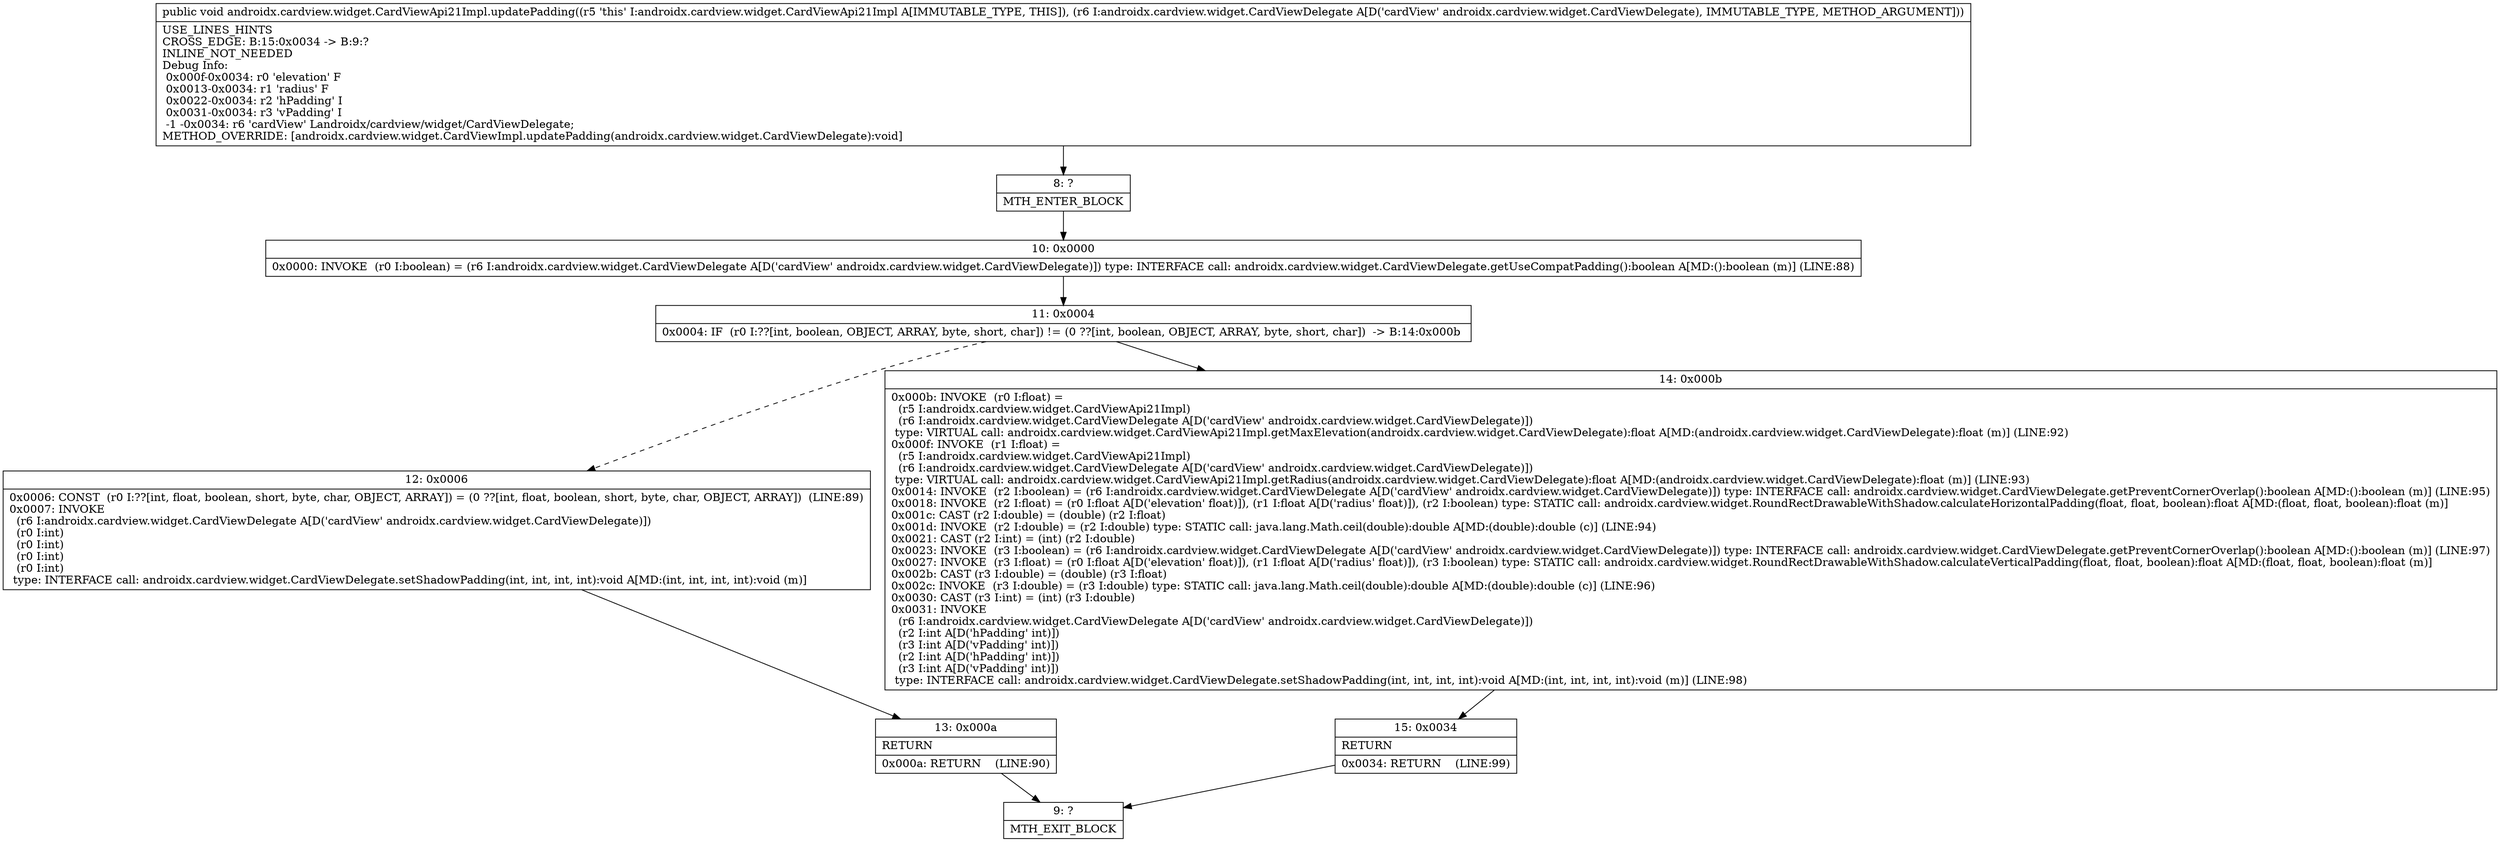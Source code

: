 digraph "CFG forandroidx.cardview.widget.CardViewApi21Impl.updatePadding(Landroidx\/cardview\/widget\/CardViewDelegate;)V" {
Node_8 [shape=record,label="{8\:\ ?|MTH_ENTER_BLOCK\l}"];
Node_10 [shape=record,label="{10\:\ 0x0000|0x0000: INVOKE  (r0 I:boolean) = (r6 I:androidx.cardview.widget.CardViewDelegate A[D('cardView' androidx.cardview.widget.CardViewDelegate)]) type: INTERFACE call: androidx.cardview.widget.CardViewDelegate.getUseCompatPadding():boolean A[MD:():boolean (m)] (LINE:88)\l}"];
Node_11 [shape=record,label="{11\:\ 0x0004|0x0004: IF  (r0 I:??[int, boolean, OBJECT, ARRAY, byte, short, char]) != (0 ??[int, boolean, OBJECT, ARRAY, byte, short, char])  \-\> B:14:0x000b \l}"];
Node_12 [shape=record,label="{12\:\ 0x0006|0x0006: CONST  (r0 I:??[int, float, boolean, short, byte, char, OBJECT, ARRAY]) = (0 ??[int, float, boolean, short, byte, char, OBJECT, ARRAY])  (LINE:89)\l0x0007: INVOKE  \l  (r6 I:androidx.cardview.widget.CardViewDelegate A[D('cardView' androidx.cardview.widget.CardViewDelegate)])\l  (r0 I:int)\l  (r0 I:int)\l  (r0 I:int)\l  (r0 I:int)\l type: INTERFACE call: androidx.cardview.widget.CardViewDelegate.setShadowPadding(int, int, int, int):void A[MD:(int, int, int, int):void (m)]\l}"];
Node_13 [shape=record,label="{13\:\ 0x000a|RETURN\l|0x000a: RETURN    (LINE:90)\l}"];
Node_9 [shape=record,label="{9\:\ ?|MTH_EXIT_BLOCK\l}"];
Node_14 [shape=record,label="{14\:\ 0x000b|0x000b: INVOKE  (r0 I:float) = \l  (r5 I:androidx.cardview.widget.CardViewApi21Impl)\l  (r6 I:androidx.cardview.widget.CardViewDelegate A[D('cardView' androidx.cardview.widget.CardViewDelegate)])\l type: VIRTUAL call: androidx.cardview.widget.CardViewApi21Impl.getMaxElevation(androidx.cardview.widget.CardViewDelegate):float A[MD:(androidx.cardview.widget.CardViewDelegate):float (m)] (LINE:92)\l0x000f: INVOKE  (r1 I:float) = \l  (r5 I:androidx.cardview.widget.CardViewApi21Impl)\l  (r6 I:androidx.cardview.widget.CardViewDelegate A[D('cardView' androidx.cardview.widget.CardViewDelegate)])\l type: VIRTUAL call: androidx.cardview.widget.CardViewApi21Impl.getRadius(androidx.cardview.widget.CardViewDelegate):float A[MD:(androidx.cardview.widget.CardViewDelegate):float (m)] (LINE:93)\l0x0014: INVOKE  (r2 I:boolean) = (r6 I:androidx.cardview.widget.CardViewDelegate A[D('cardView' androidx.cardview.widget.CardViewDelegate)]) type: INTERFACE call: androidx.cardview.widget.CardViewDelegate.getPreventCornerOverlap():boolean A[MD:():boolean (m)] (LINE:95)\l0x0018: INVOKE  (r2 I:float) = (r0 I:float A[D('elevation' float)]), (r1 I:float A[D('radius' float)]), (r2 I:boolean) type: STATIC call: androidx.cardview.widget.RoundRectDrawableWithShadow.calculateHorizontalPadding(float, float, boolean):float A[MD:(float, float, boolean):float (m)]\l0x001c: CAST (r2 I:double) = (double) (r2 I:float) \l0x001d: INVOKE  (r2 I:double) = (r2 I:double) type: STATIC call: java.lang.Math.ceil(double):double A[MD:(double):double (c)] (LINE:94)\l0x0021: CAST (r2 I:int) = (int) (r2 I:double) \l0x0023: INVOKE  (r3 I:boolean) = (r6 I:androidx.cardview.widget.CardViewDelegate A[D('cardView' androidx.cardview.widget.CardViewDelegate)]) type: INTERFACE call: androidx.cardview.widget.CardViewDelegate.getPreventCornerOverlap():boolean A[MD:():boolean (m)] (LINE:97)\l0x0027: INVOKE  (r3 I:float) = (r0 I:float A[D('elevation' float)]), (r1 I:float A[D('radius' float)]), (r3 I:boolean) type: STATIC call: androidx.cardview.widget.RoundRectDrawableWithShadow.calculateVerticalPadding(float, float, boolean):float A[MD:(float, float, boolean):float (m)]\l0x002b: CAST (r3 I:double) = (double) (r3 I:float) \l0x002c: INVOKE  (r3 I:double) = (r3 I:double) type: STATIC call: java.lang.Math.ceil(double):double A[MD:(double):double (c)] (LINE:96)\l0x0030: CAST (r3 I:int) = (int) (r3 I:double) \l0x0031: INVOKE  \l  (r6 I:androidx.cardview.widget.CardViewDelegate A[D('cardView' androidx.cardview.widget.CardViewDelegate)])\l  (r2 I:int A[D('hPadding' int)])\l  (r3 I:int A[D('vPadding' int)])\l  (r2 I:int A[D('hPadding' int)])\l  (r3 I:int A[D('vPadding' int)])\l type: INTERFACE call: androidx.cardview.widget.CardViewDelegate.setShadowPadding(int, int, int, int):void A[MD:(int, int, int, int):void (m)] (LINE:98)\l}"];
Node_15 [shape=record,label="{15\:\ 0x0034|RETURN\l|0x0034: RETURN    (LINE:99)\l}"];
MethodNode[shape=record,label="{public void androidx.cardview.widget.CardViewApi21Impl.updatePadding((r5 'this' I:androidx.cardview.widget.CardViewApi21Impl A[IMMUTABLE_TYPE, THIS]), (r6 I:androidx.cardview.widget.CardViewDelegate A[D('cardView' androidx.cardview.widget.CardViewDelegate), IMMUTABLE_TYPE, METHOD_ARGUMENT]))  | USE_LINES_HINTS\lCROSS_EDGE: B:15:0x0034 \-\> B:9:?\lINLINE_NOT_NEEDED\lDebug Info:\l  0x000f\-0x0034: r0 'elevation' F\l  0x0013\-0x0034: r1 'radius' F\l  0x0022\-0x0034: r2 'hPadding' I\l  0x0031\-0x0034: r3 'vPadding' I\l  \-1 \-0x0034: r6 'cardView' Landroidx\/cardview\/widget\/CardViewDelegate;\lMETHOD_OVERRIDE: [androidx.cardview.widget.CardViewImpl.updatePadding(androidx.cardview.widget.CardViewDelegate):void]\l}"];
MethodNode -> Node_8;Node_8 -> Node_10;
Node_10 -> Node_11;
Node_11 -> Node_12[style=dashed];
Node_11 -> Node_14;
Node_12 -> Node_13;
Node_13 -> Node_9;
Node_14 -> Node_15;
Node_15 -> Node_9;
}

